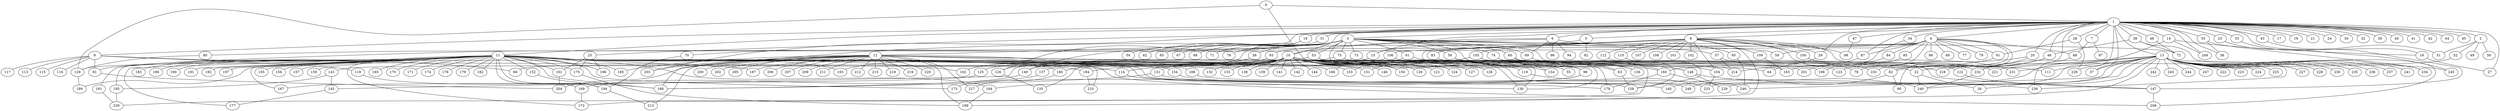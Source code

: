 
graph graphname {
    0 -- 1
0 -- 129
0 -- 130
1 -- 2
1 -- 3
1 -- 4
1 -- 5
1 -- 6
1 -- 7
1 -- 8
1 -- 9
1 -- 10
1 -- 11
1 -- 12
1 -- 13
1 -- 14
1 -- 15
1 -- 16
1 -- 17
1 -- 18
1 -- 19
1 -- 20
1 -- 21
1 -- 22
1 -- 23
1 -- 24
1 -- 25
1 -- 26
1 -- 27
1 -- 28
1 -- 29
1 -- 30
1 -- 31
1 -- 32
1 -- 33
1 -- 34
1 -- 35
1 -- 36
1 -- 37
1 -- 38
1 -- 39
1 -- 40
1 -- 41
1 -- 42
1 -- 43
1 -- 44
1 -- 45
1 -- 46
1 -- 47
1 -- 48
1 -- 249
1 -- 87
1 -- 203
2 -- 50
2 -- 51
2 -- 52
2 -- 49
3 -- 53
3 -- 54
3 -- 55
3 -- 56
3 -- 57
3 -- 58
3 -- 59
3 -- 60
3 -- 61
3 -- 62
3 -- 63
3 -- 64
3 -- 65
3 -- 66
3 -- 67
3 -- 68
3 -- 69
3 -- 70
3 -- 71
3 -- 72
3 -- 73
3 -- 74
3 -- 75
3 -- 76
4 -- 77
4 -- 78
4 -- 79
4 -- 80
4 -- 81
4 -- 82
4 -- 83
4 -- 84
4 -- 85
4 -- 86
4 -- 87
4 -- 88
4 -- 89
4 -- 90
4 -- 91
4 -- 59
5 -- 92
5 -- 15
6 -- 96
6 -- 93
6 -- 94
6 -- 95
6 -- 69
6 -- 10
7 -- 97
7 -- 88
8 -- 98
8 -- 99
8 -- 100
8 -- 101
8 -- 102
8 -- 103
8 -- 104
8 -- 105
8 -- 106
8 -- 107
8 -- 108
8 -- 109
8 -- 110
8 -- 111
8 -- 112
8 -- 168
8 -- 199
8 -- 29
9 -- 113
9 -- 114
9 -- 115
9 -- 116
9 -- 117
9 -- 118
9 -- 66
9 -- 81
10 -- 128
10 -- 130
10 -- 131
10 -- 132
10 -- 133
10 -- 134
10 -- 129
10 -- 136
10 -- 137
10 -- 138
10 -- 139
10 -- 140
10 -- 141
10 -- 142
10 -- 143
10 -- 144
10 -- 145
10 -- 146
10 -- 147
10 -- 148
10 -- 149
10 -- 150
10 -- 135
10 -- 119
10 -- 120
10 -- 121
10 -- 122
10 -- 123
10 -- 124
10 -- 125
10 -- 126
10 -- 127
10 -- 162
10 -- 22
11 -- 151
11 -- 152
11 -- 153
11 -- 154
11 -- 155
11 -- 156
11 -- 157
11 -- 158
11 -- 159
11 -- 160
11 -- 161
11 -- 162
11 -- 163
11 -- 164
11 -- 165
11 -- 166
11 -- 167
11 -- 168
11 -- 169
11 -- 170
11 -- 171
11 -- 172
11 -- 173
11 -- 174
11 -- 175
11 -- 176
11 -- 177
11 -- 178
11 -- 179
11 -- 180
11 -- 181
11 -- 182
11 -- 183
11 -- 184
11 -- 185
11 -- 186
11 -- 187
11 -- 188
11 -- 189
11 -- 190
11 -- 191
11 -- 192
11 -- 193
11 -- 194
11 -- 195
11 -- 196
11 -- 197
12 -- 198
12 -- 199
12 -- 200
12 -- 201
12 -- 202
12 -- 203
12 -- 204
12 -- 205
12 -- 206
12 -- 207
12 -- 208
12 -- 209
12 -- 210
12 -- 211
12 -- 212
12 -- 213
12 -- 214
12 -- 215
12 -- 216
12 -- 217
12 -- 218
12 -- 219
12 -- 220
12 -- 185
13 -- 221
13 -- 222
13 -- 223
13 -- 224
13 -- 225
13 -- 226
13 -- 227
13 -- 228
13 -- 229
13 -- 230
13 -- 231
13 -- 232
13 -- 233
13 -- 234
13 -- 235
13 -- 236
13 -- 237
13 -- 238
13 -- 239
13 -- 240
13 -- 241
13 -- 242
13 -- 243
13 -- 244
13 -- 245
13 -- 246
13 -- 247
13 -- 111
13 -- 37
14 -- 248
14 -- 249
14 -- 16
15 -- 114
16 -- 27
18 -- 126
20 -- 232
20 -- 123
22 -- 240
22 -- 26
23 -- 245
25 -- 196
25 -- 161
25 -- 175
28 -- 226
28 -- 91
29 -- 64
31 -- 149
33 -- 147
34 -- 163
35 -- 36
35 -- 234
38 -- 46
38 -- 208
38 -- 72
43 -- 51
46 -- 103
46 -- 82
47 -- 99
48 -- 72
52 -- 216
53 -- 55
53 -- 180
56 -- 178
56 -- 63
57 -- 78
57 -- 214
58 -- 193
58 -- 187
60 -- 134
60 -- 148
61 -- 221
61 -- 153
63 -- 158
69 -- 136
70 -- 194
73 -- 166
73 -- 104
74 -- 160
75 -- 98
75 -- 184
80 -- 129
81 -- 204
82 -- 140
82 -- 90
83 -- 130
84 -- 201
85 -- 198
87 -- 214
88 -- 238
91 -- 160
93 -- 162
95 -- 246
98 -- 173
98 -- 164
100 -- 231
104 -- 233
105 -- 151
105 -- 136
105 -- 172
106 -- 149
106 -- 232
109 -- 163
110 -- 158
112 -- 158
114 -- 130
118 -- 168
119 -- 233
122 -- 147
125 -- 167
126 -- 135
129 -- 189
131 -- 248
131 -- 168
137 -- 168
143 -- 145
143 -- 195
145 -- 177
147 -- 208
148 -- 229
148 -- 240
149 -- 169
152 -- 194
154 -- 246
160 -- 178
160 -- 229
161 -- 204
164 -- 199
169 -- 172
175 -- 199
180 -- 217
181 -- 239
184 -- 210
188 -- 238
194 -- 213
195 -- 239
232 -- 240

}
